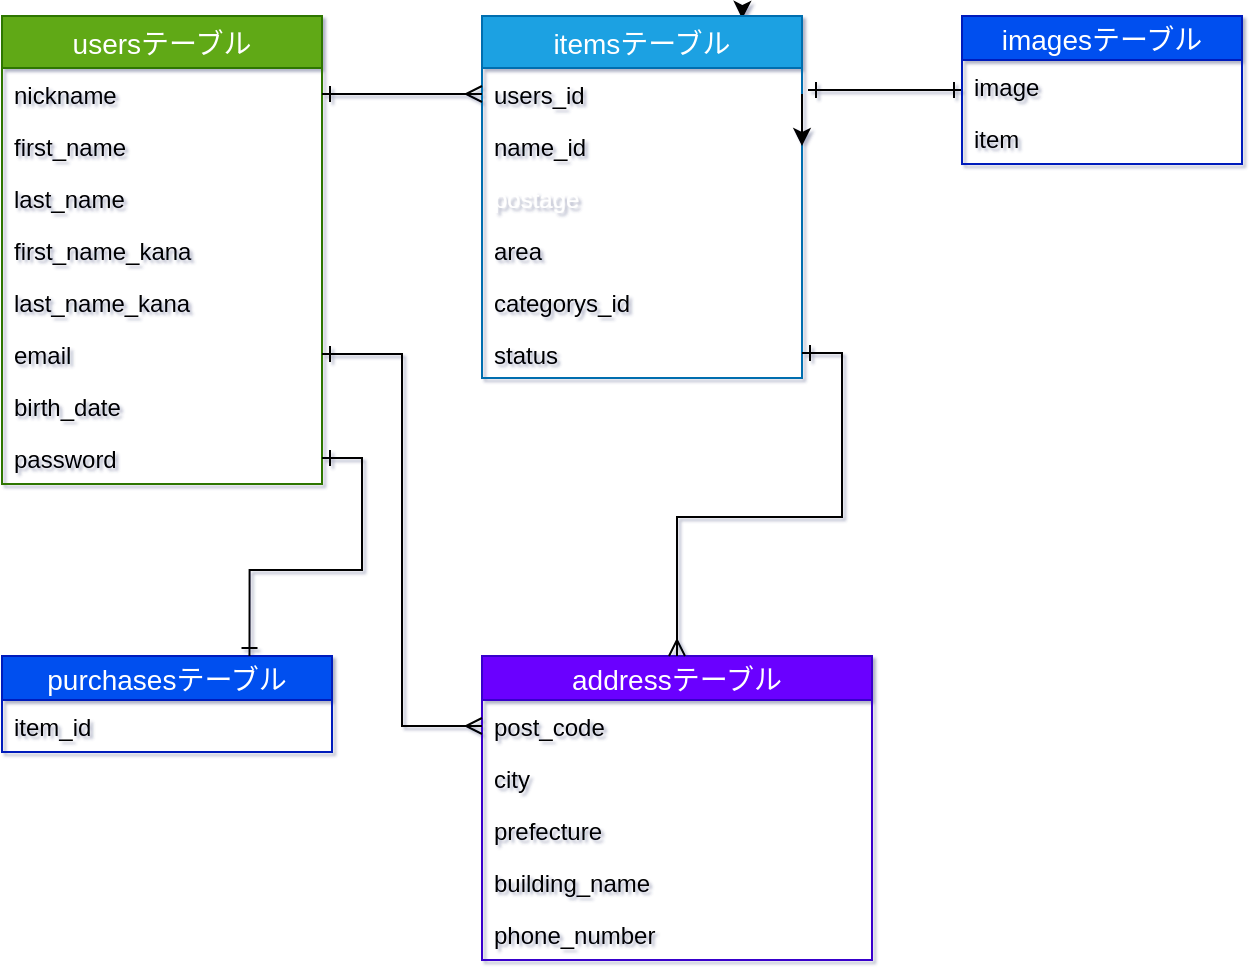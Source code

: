 <mxfile version="13.1.3">
    <diagram id="6hGFLwfOUW9BJ-s0fimq" name="Page-1">
        <mxGraphModel dx="211" dy="502" grid="0" gridSize="10" guides="1" tooltips="1" connect="1" arrows="1" fold="1" page="0" pageScale="1" pageWidth="827" pageHeight="1169" background="none" math="0" shadow="1">
            <root>
                <object label="" id="0">
                    <mxCell/>
                </object>
                <mxCell id="1" parent="0"/>
                <mxCell id="2" value="usersテーブル" style="swimlane;fontStyle=0;childLayout=stackLayout;horizontal=1;startSize=26;horizontalStack=0;resizeParent=1;resizeParentMax=0;resizeLast=0;collapsible=1;marginBottom=0;align=center;fontSize=14;fillColor=#60a917;strokeColor=#2D7600;fontColor=#ffffff;" parent="1" vertex="1">
                    <mxGeometry x="40" y="40" width="160" height="234" as="geometry"/>
                </mxCell>
                <mxCell id="6" value="nickname" style="text;strokeColor=none;fillColor=none;spacingLeft=4;spacingRight=4;overflow=hidden;rotatable=0;points=[[0,0.5],[1,0.5]];portConstraint=eastwest;fontSize=12;" parent="2" vertex="1">
                    <mxGeometry y="26" width="160" height="26" as="geometry"/>
                </mxCell>
                <mxCell id="14" value="first_name" style="text;strokeColor=none;fillColor=none;spacingLeft=4;spacingRight=4;overflow=hidden;rotatable=0;points=[[0,0.5],[1,0.5]];portConstraint=eastwest;fontSize=12;" parent="2" vertex="1">
                    <mxGeometry y="52" width="160" height="26" as="geometry"/>
                </mxCell>
                <mxCell id="4" value="last_name" style="text;strokeColor=none;fillColor=none;spacingLeft=4;spacingRight=4;overflow=hidden;rotatable=0;points=[[0,0.5],[1,0.5]];portConstraint=eastwest;fontSize=12;" parent="2" vertex="1">
                    <mxGeometry y="78" width="160" height="26" as="geometry"/>
                </mxCell>
                <mxCell id="5" value="first_name_kana" style="text;spacingLeft=4;spacingRight=4;overflow=hidden;rotatable=0;points=[[0,0.5],[1,0.5]];portConstraint=eastwest;fontSize=12;" parent="2" vertex="1">
                    <mxGeometry y="104" width="160" height="26" as="geometry"/>
                </mxCell>
                <mxCell id="15" value="last_name_kana" style="text;spacingLeft=4;spacingRight=4;overflow=hidden;rotatable=0;points=[[0,0.5],[1,0.5]];portConstraint=eastwest;fontSize=12;" parent="2" vertex="1">
                    <mxGeometry y="130" width="160" height="26" as="geometry"/>
                </mxCell>
                <mxCell id="16" value="email" style="text;strokeColor=none;fillColor=none;spacingLeft=4;spacingRight=4;overflow=hidden;rotatable=0;points=[[0,0.5],[1,0.5]];portConstraint=eastwest;fontSize=12;" parent="2" vertex="1">
                    <mxGeometry y="156" width="160" height="26" as="geometry"/>
                </mxCell>
                <mxCell id="17" value="birth_date" style="text;strokeColor=none;fillColor=none;spacingLeft=4;spacingRight=4;overflow=hidden;rotatable=0;points=[[0,0.5],[1,0.5]];portConstraint=eastwest;fontSize=12;" parent="2" vertex="1">
                    <mxGeometry y="182" width="160" height="26" as="geometry"/>
                </mxCell>
                <mxCell id="18" value="password" style="text;strokeColor=none;fillColor=none;spacingLeft=4;spacingRight=4;overflow=hidden;rotatable=0;points=[[0,0.5],[1,0.5]];portConstraint=eastwest;fontSize=12;" parent="2" vertex="1">
                    <mxGeometry y="208" width="160" height="26" as="geometry"/>
                </mxCell>
                <mxCell id="20" style="edgeStyle=orthogonalEdgeStyle;rounded=0;orthogonalLoop=1;jettySize=auto;html=1;exitX=0.75;exitY=0;exitDx=0;exitDy=0;entryX=0.813;entryY=0.008;entryDx=0;entryDy=0;entryPerimeter=0;" parent="1" source="7" target="7" edge="1">
                    <mxGeometry relative="1" as="geometry"/>
                </mxCell>
                <mxCell id="7" value="itemsテーブル" style="swimlane;fontStyle=0;childLayout=stackLayout;horizontal=1;startSize=26;horizontalStack=0;resizeParent=1;resizeParentMax=0;resizeLast=0;collapsible=1;marginBottom=0;align=center;fontSize=14;fillColor=#1ba1e2;strokeColor=#006EAF;fontColor=#ffffff;" parent="1" vertex="1">
                    <mxGeometry x="280" y="40" width="160" height="181" as="geometry"/>
                </mxCell>
                <mxCell id="13" style="edgeStyle=orthogonalEdgeStyle;rounded=0;orthogonalLoop=1;jettySize=auto;html=1;exitX=1;exitY=0.5;exitDx=0;exitDy=0;entryX=1;entryY=0.5;entryDx=0;entryDy=0;" parent="7" source="8" target="9" edge="1">
                    <mxGeometry relative="1" as="geometry"/>
                </mxCell>
                <mxCell id="8" value="users_id" style="text;strokeColor=none;fillColor=none;spacingLeft=4;spacingRight=4;overflow=hidden;rotatable=0;points=[[0,0.5],[1,0.5]];portConstraint=eastwest;fontSize=12;" parent="7" vertex="1">
                    <mxGeometry y="26" width="160" height="26" as="geometry"/>
                </mxCell>
                <mxCell id="9" value="name_id" style="text;strokeColor=none;fillColor=none;spacingLeft=4;spacingRight=4;overflow=hidden;rotatable=0;points=[[0,0.5],[1,0.5]];portConstraint=eastwest;fontSize=12;" parent="7" vertex="1">
                    <mxGeometry y="52" width="160" height="26" as="geometry"/>
                </mxCell>
                <mxCell id="10" value="postage" style="text;strokeColor=none;fillColor=none;spacingLeft=4;spacingRight=4;overflow=hidden;rotatable=0;points=[[0,0.5],[1,0.5]];portConstraint=eastwest;fontSize=12;labelBackgroundColor=none;fontColor=#FFFFFF;" parent="7" vertex="1">
                    <mxGeometry y="78" width="160" height="26" as="geometry"/>
                </mxCell>
                <mxCell id="11" value="area" style="text;strokeColor=none;fillColor=none;spacingLeft=4;spacingRight=4;overflow=hidden;rotatable=0;points=[[0,0.5],[1,0.5]];portConstraint=eastwest;fontSize=12;" parent="7" vertex="1">
                    <mxGeometry y="104" width="160" height="26" as="geometry"/>
                </mxCell>
                <mxCell id="21" value="categorys_id" style="text;strokeColor=none;fillColor=none;spacingLeft=4;spacingRight=4;overflow=hidden;rotatable=0;points=[[0,0.5],[1,0.5]];portConstraint=eastwest;fontSize=12;" parent="7" vertex="1">
                    <mxGeometry y="130" width="160" height="26" as="geometry"/>
                </mxCell>
                <mxCell id="22" value="status" style="text;strokeColor=none;fillColor=none;spacingLeft=4;spacingRight=4;overflow=hidden;rotatable=0;points=[[0,0.5],[1,0.5]];portConstraint=eastwest;fontSize=12;" parent="7" vertex="1">
                    <mxGeometry y="156" width="160" height="25" as="geometry"/>
                </mxCell>
                <mxCell id="3xGVf0I3pxBYPDCO8h9V-40" style="edgeStyle=orthogonalEdgeStyle;rounded=0;orthogonalLoop=1;jettySize=auto;html=1;startArrow=ERone;startFill=0;endArrow=ERone;endFill=0;" edge="1" parent="1" source="24">
                    <mxGeometry relative="1" as="geometry">
                        <mxPoint x="443" y="77" as="targetPoint"/>
                    </mxGeometry>
                </mxCell>
                <mxCell id="24" value="imagesテーブル" style="swimlane;fontStyle=0;childLayout=stackLayout;horizontal=1;startSize=22;horizontalStack=0;resizeParent=1;resizeParentMax=0;resizeLast=0;collapsible=1;marginBottom=0;align=center;fontSize=14;fillColor=#0050ef;strokeColor=#001DBC;fontColor=#ffffff;" parent="1" vertex="1">
                    <mxGeometry x="520" y="40" width="140" height="74" as="geometry"/>
                </mxCell>
                <mxCell id="25" value="image" style="text;strokeColor=none;fillColor=none;spacingLeft=4;spacingRight=4;overflow=hidden;rotatable=0;points=[[0,0.5],[1,0.5]];portConstraint=eastwest;fontSize=12;" parent="24" vertex="1">
                    <mxGeometry y="22" width="140" height="26" as="geometry"/>
                </mxCell>
                <mxCell id="26" value="item" style="text;strokeColor=none;fillColor=none;spacingLeft=4;spacingRight=4;overflow=hidden;rotatable=0;points=[[0,0.5],[1,0.5]];portConstraint=eastwest;fontSize=12;" parent="24" vertex="1">
                    <mxGeometry y="48" width="140" height="26" as="geometry"/>
                </mxCell>
                <mxCell id="29" value="purchasesテーブル" style="swimlane;fontStyle=0;childLayout=stackLayout;horizontal=1;startSize=22;horizontalStack=0;resizeParent=1;resizeParentMax=0;resizeLast=0;collapsible=1;marginBottom=0;align=center;fontSize=14;fillColor=#0050ef;strokeColor=#001DBC;fontColor=#ffffff;" parent="1" vertex="1">
                    <mxGeometry x="40" y="360" width="165" height="48" as="geometry"/>
                </mxCell>
                <mxCell id="30" value="item_id" style="text;strokeColor=none;fillColor=none;spacingLeft=4;spacingRight=4;overflow=hidden;rotatable=0;points=[[0,0.5],[1,0.5]];portConstraint=eastwest;fontSize=12;" parent="29" vertex="1">
                    <mxGeometry y="22" width="165" height="26" as="geometry"/>
                </mxCell>
                <mxCell id="33" value="addressテーブル" style="swimlane;fontStyle=0;childLayout=stackLayout;horizontal=1;startSize=22;horizontalStack=0;resizeParent=1;resizeParentMax=0;resizeLast=0;collapsible=1;marginBottom=0;align=center;fontSize=14;fillColor=#6a00ff;strokeColor=#3700CC;fontColor=#ffffff;" parent="1" vertex="1">
                    <mxGeometry x="280" y="360" width="195" height="152" as="geometry"/>
                </mxCell>
                <mxCell id="34" value="post_code" style="text;strokeColor=none;fillColor=none;spacingLeft=4;spacingRight=4;overflow=hidden;rotatable=0;points=[[0,0.5],[1,0.5]];portConstraint=eastwest;fontSize=12;" parent="33" vertex="1">
                    <mxGeometry y="22" width="195" height="26" as="geometry"/>
                </mxCell>
                <mxCell id="35" value="city" style="text;strokeColor=none;fillColor=none;spacingLeft=4;spacingRight=4;overflow=hidden;rotatable=0;points=[[0,0.5],[1,0.5]];portConstraint=eastwest;fontSize=12;" parent="33" vertex="1">
                    <mxGeometry y="48" width="195" height="26" as="geometry"/>
                </mxCell>
                <mxCell id="36" value="prefecture" style="text;strokeColor=none;fillColor=none;spacingLeft=4;spacingRight=4;overflow=hidden;rotatable=0;points=[[0,0.5],[1,0.5]];portConstraint=eastwest;fontSize=12;" parent="33" vertex="1">
                    <mxGeometry y="74" width="195" height="26" as="geometry"/>
                </mxCell>
                <mxCell id="37" value="building_name" style="text;strokeColor=none;fillColor=none;spacingLeft=4;spacingRight=4;overflow=hidden;rotatable=0;points=[[0,0.5],[1,0.5]];portConstraint=eastwest;fontSize=12;" parent="33" vertex="1">
                    <mxGeometry y="100" width="195" height="26" as="geometry"/>
                </mxCell>
                <mxCell id="38" value="phone_number" style="text;strokeColor=none;fillColor=none;spacingLeft=4;spacingRight=4;overflow=hidden;rotatable=0;points=[[0,0.5],[1,0.5]];portConstraint=eastwest;fontSize=12;" parent="33" vertex="1">
                    <mxGeometry y="126" width="195" height="26" as="geometry"/>
                </mxCell>
                <mxCell id="3xGVf0I3pxBYPDCO8h9V-41" style="edgeStyle=orthogonalEdgeStyle;rounded=0;orthogonalLoop=1;jettySize=auto;html=1;exitX=1;exitY=0.5;exitDx=0;exitDy=0;entryX=0;entryY=0.5;entryDx=0;entryDy=0;startArrow=ERone;startFill=0;endArrow=ERmany;endFill=0;" edge="1" parent="1" source="6" target="8">
                    <mxGeometry relative="1" as="geometry"/>
                </mxCell>
                <mxCell id="3xGVf0I3pxBYPDCO8h9V-42" style="edgeStyle=orthogonalEdgeStyle;rounded=0;orthogonalLoop=1;jettySize=auto;html=1;exitX=1;exitY=0.5;exitDx=0;exitDy=0;entryX=0.5;entryY=0;entryDx=0;entryDy=0;startArrow=ERone;startFill=0;endArrow=ERmany;endFill=0;" edge="1" parent="1" source="22" target="33">
                    <mxGeometry relative="1" as="geometry"/>
                </mxCell>
                <mxCell id="3xGVf0I3pxBYPDCO8h9V-43" style="edgeStyle=orthogonalEdgeStyle;rounded=0;orthogonalLoop=1;jettySize=auto;html=1;exitX=1;exitY=0.5;exitDx=0;exitDy=0;entryX=0.75;entryY=0;entryDx=0;entryDy=0;startArrow=ERone;startFill=0;endArrow=ERone;endFill=0;" edge="1" parent="1" source="18" target="29">
                    <mxGeometry relative="1" as="geometry"/>
                </mxCell>
                <mxCell id="3xGVf0I3pxBYPDCO8h9V-44" style="edgeStyle=orthogonalEdgeStyle;rounded=0;orthogonalLoop=1;jettySize=auto;html=1;exitX=1;exitY=0.5;exitDx=0;exitDy=0;entryX=0;entryY=0.5;entryDx=0;entryDy=0;startArrow=ERone;startFill=0;endArrow=ERmany;endFill=0;" edge="1" parent="1" source="16" target="34">
                    <mxGeometry relative="1" as="geometry"/>
                </mxCell>
            </root>
        </mxGraphModel>
    </diagram>
</mxfile>